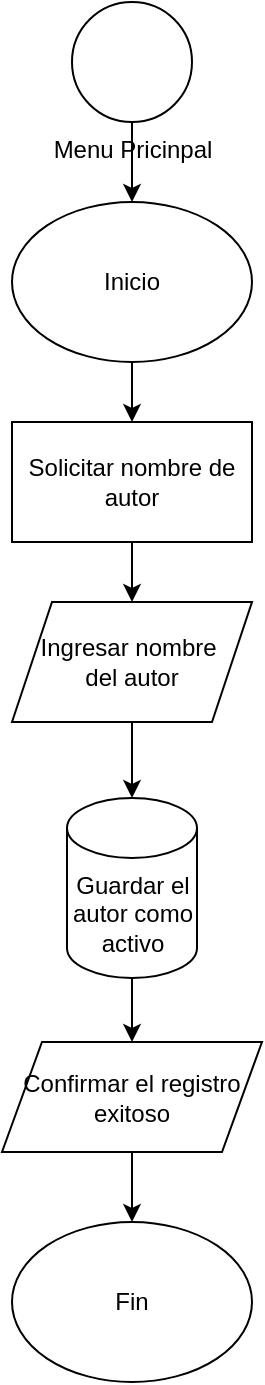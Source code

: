 <mxfile version="26.0.9">
  <diagram name="Page-1" id="ImJihVVvyPO_nD5mvGIb">
    <mxGraphModel dx="1571" dy="-1414" grid="1" gridSize="10" guides="1" tooltips="1" connect="1" arrows="1" fold="1" page="1" pageScale="1" pageWidth="827" pageHeight="1169" math="0" shadow="0">
      <root>
        <mxCell id="0" />
        <mxCell id="1" parent="0" />
        <mxCell id="6xH96i3o5u7C2kXrtPYS-38" style="edgeStyle=orthogonalEdgeStyle;rounded=0;orthogonalLoop=1;jettySize=auto;html=1;exitX=0.5;exitY=1;exitDx=0;exitDy=0;entryX=0.5;entryY=0;entryDx=0;entryDy=0;" edge="1" parent="1" source="6xH96i3o5u7C2kXrtPYS-26" target="6xH96i3o5u7C2kXrtPYS-33">
          <mxGeometry relative="1" as="geometry" />
        </mxCell>
        <mxCell id="6xH96i3o5u7C2kXrtPYS-26" value="Inicio" style="ellipse;whiteSpace=wrap;html=1;" vertex="1" parent="1">
          <mxGeometry x="354" y="2580" width="120" height="80" as="geometry" />
        </mxCell>
        <mxCell id="6xH96i3o5u7C2kXrtPYS-28" value="Ingresar nombre&amp;nbsp;&lt;div&gt;del autor&lt;/div&gt;" style="shape=parallelogram;perimeter=parallelogramPerimeter;whiteSpace=wrap;html=1;fixedSize=1;" vertex="1" parent="1">
          <mxGeometry x="354" y="2780" width="120" height="60" as="geometry" />
        </mxCell>
        <mxCell id="6xH96i3o5u7C2kXrtPYS-29" value="Fin" style="ellipse;whiteSpace=wrap;html=1;" vertex="1" parent="1">
          <mxGeometry x="354" y="3090" width="120" height="80" as="geometry" />
        </mxCell>
        <mxCell id="6xH96i3o5u7C2kXrtPYS-41" style="edgeStyle=orthogonalEdgeStyle;rounded=0;orthogonalLoop=1;jettySize=auto;html=1;exitX=0.5;exitY=1;exitDx=0;exitDy=0;entryX=0.5;entryY=0;entryDx=0;entryDy=0;" edge="1" parent="1" source="6xH96i3o5u7C2kXrtPYS-31" target="6xH96i3o5u7C2kXrtPYS-29">
          <mxGeometry relative="1" as="geometry" />
        </mxCell>
        <mxCell id="6xH96i3o5u7C2kXrtPYS-31" value="Confirmar el registro&lt;div&gt;exitoso&lt;/div&gt;" style="shape=parallelogram;perimeter=parallelogramPerimeter;whiteSpace=wrap;html=1;fixedSize=1;" vertex="1" parent="1">
          <mxGeometry x="349" y="3000" width="130" height="55" as="geometry" />
        </mxCell>
        <mxCell id="6xH96i3o5u7C2kXrtPYS-32" value="" style="edgeStyle=orthogonalEdgeStyle;rounded=0;orthogonalLoop=1;jettySize=auto;html=1;" edge="1" parent="1" source="6xH96i3o5u7C2kXrtPYS-33" target="6xH96i3o5u7C2kXrtPYS-28">
          <mxGeometry relative="1" as="geometry" />
        </mxCell>
        <mxCell id="6xH96i3o5u7C2kXrtPYS-33" value="Solicitar nombre de autor" style="whiteSpace=wrap;html=1;" vertex="1" parent="1">
          <mxGeometry x="354" y="2690" width="120" height="60" as="geometry" />
        </mxCell>
        <mxCell id="6xH96i3o5u7C2kXrtPYS-40" style="edgeStyle=orthogonalEdgeStyle;rounded=0;orthogonalLoop=1;jettySize=auto;html=1;exitX=0.5;exitY=1;exitDx=0;exitDy=0;exitPerimeter=0;entryX=0.5;entryY=0;entryDx=0;entryDy=0;" edge="1" parent="1" source="6xH96i3o5u7C2kXrtPYS-35" target="6xH96i3o5u7C2kXrtPYS-31">
          <mxGeometry relative="1" as="geometry" />
        </mxCell>
        <mxCell id="6xH96i3o5u7C2kXrtPYS-35" value="Guardar el&lt;div&gt;autor como&lt;/div&gt;&lt;div&gt;activo&lt;/div&gt;" style="shape=cylinder3;whiteSpace=wrap;html=1;boundedLbl=1;backgroundOutline=1;size=15;" vertex="1" parent="1">
          <mxGeometry x="381.5" y="2878" width="65" height="90" as="geometry" />
        </mxCell>
        <mxCell id="6xH96i3o5u7C2kXrtPYS-37" style="edgeStyle=orthogonalEdgeStyle;rounded=0;orthogonalLoop=1;jettySize=auto;html=1;exitX=0.5;exitY=1;exitDx=0;exitDy=0;exitPerimeter=0;entryX=0.5;entryY=0;entryDx=0;entryDy=0;" edge="1" parent="1" source="6xH96i3o5u7C2kXrtPYS-36" target="6xH96i3o5u7C2kXrtPYS-26">
          <mxGeometry relative="1" as="geometry" />
        </mxCell>
        <mxCell id="6xH96i3o5u7C2kXrtPYS-36" value="Menu Pricinpal" style="verticalLabelPosition=bottom;verticalAlign=top;html=1;shape=mxgraph.flowchart.on-page_reference;" vertex="1" parent="1">
          <mxGeometry x="384" y="2480" width="60" height="60" as="geometry" />
        </mxCell>
        <mxCell id="6xH96i3o5u7C2kXrtPYS-39" style="edgeStyle=orthogonalEdgeStyle;rounded=0;orthogonalLoop=1;jettySize=auto;html=1;exitX=0.5;exitY=1;exitDx=0;exitDy=0;entryX=0.5;entryY=0;entryDx=0;entryDy=0;entryPerimeter=0;" edge="1" parent="1" source="6xH96i3o5u7C2kXrtPYS-28" target="6xH96i3o5u7C2kXrtPYS-35">
          <mxGeometry relative="1" as="geometry" />
        </mxCell>
      </root>
    </mxGraphModel>
  </diagram>
</mxfile>
